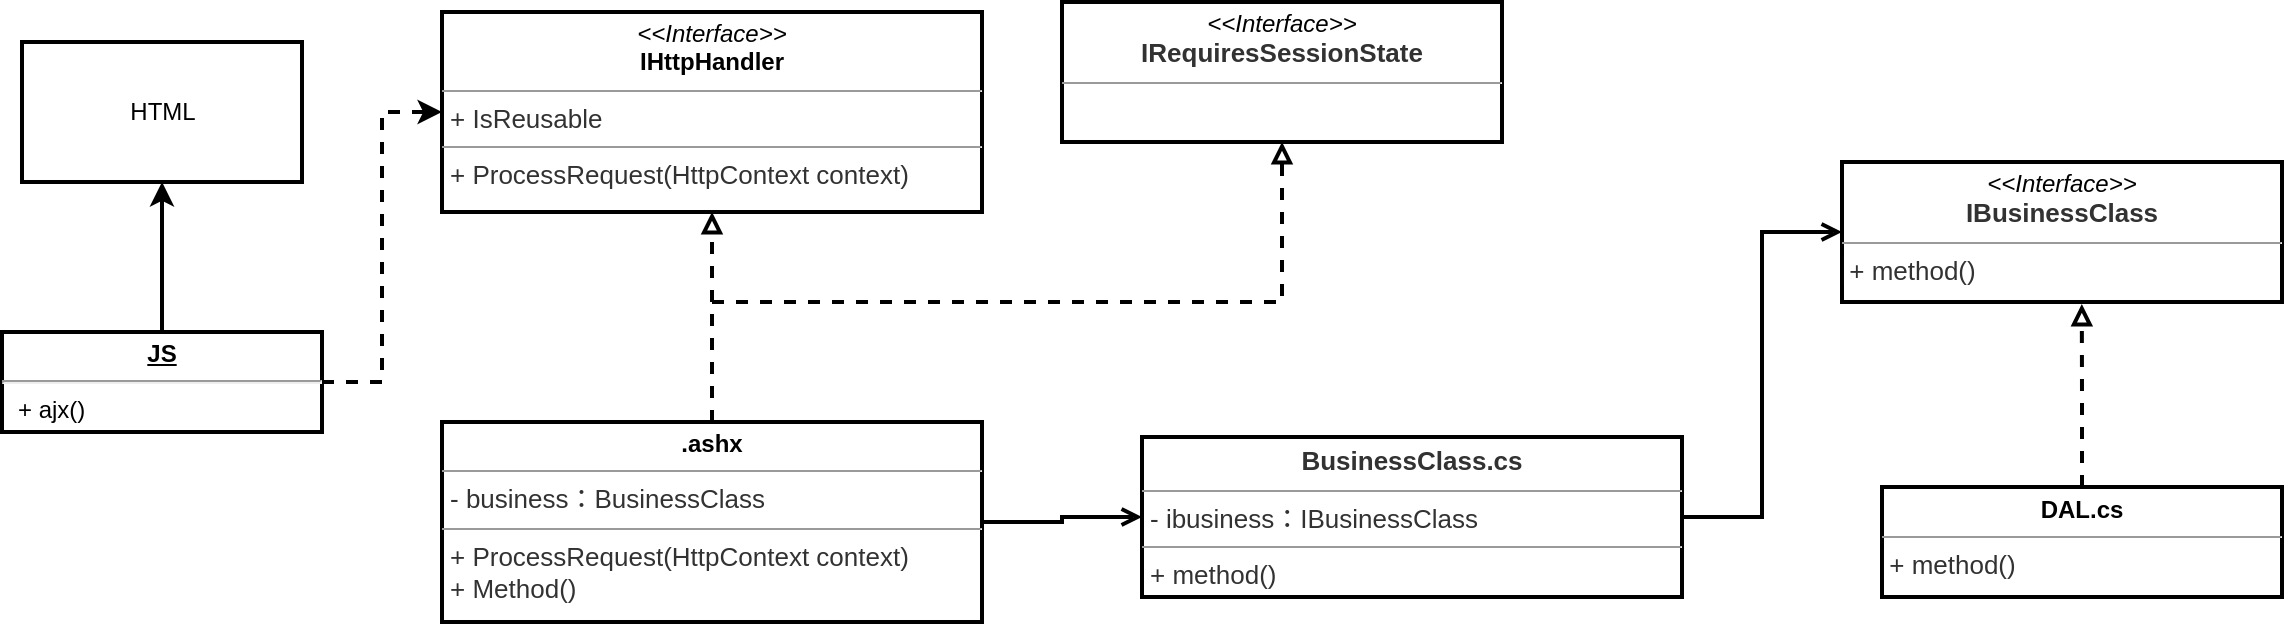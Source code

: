 <mxfile version="13.6.4" type="github"><diagram id="ZYwQBOULk0B8nYz76lrL" name="第 1 页"><mxGraphModel dx="1422" dy="745" grid="1" gridSize="10" guides="1" tooltips="1" connect="1" arrows="1" fold="1" page="1" pageScale="1" pageWidth="827" pageHeight="1169" math="0" shadow="0"><root><mxCell id="0"/><mxCell id="1" parent="0"/><mxCell id="gSzjw2ydRdy3bmpZxJdy-10" style="edgeStyle=orthogonalEdgeStyle;rounded=0;orthogonalLoop=1;jettySize=auto;html=1;entryX=0.5;entryY=1;entryDx=0;entryDy=0;exitX=0.5;exitY=0;exitDx=0;exitDy=0;strokeWidth=2;" edge="1" parent="1" source="gSzjw2ydRdy3bmpZxJdy-11" target="gSzjw2ydRdy3bmpZxJdy-6"><mxGeometry relative="1" as="geometry"><mxPoint x="100" y="715" as="sourcePoint"/></mxGeometry></mxCell><mxCell id="gSzjw2ydRdy3bmpZxJdy-6" value="HTML" style="html=1;strokeWidth=2;" vertex="1" parent="1"><mxGeometry x="30" y="560" width="140" height="70" as="geometry"/></mxCell><mxCell id="gSzjw2ydRdy3bmpZxJdy-13" style="edgeStyle=orthogonalEdgeStyle;rounded=0;orthogonalLoop=1;jettySize=auto;html=1;entryX=0;entryY=0.5;entryDx=0;entryDy=0;dashed=1;strokeWidth=2;" edge="1" parent="1" source="gSzjw2ydRdy3bmpZxJdy-11" target="gSzjw2ydRdy3bmpZxJdy-12"><mxGeometry relative="1" as="geometry"/></mxCell><mxCell id="gSzjw2ydRdy3bmpZxJdy-11" value="&lt;p style=&quot;margin: 0px ; margin-top: 4px ; text-align: center ; text-decoration: underline&quot;&gt;&lt;b&gt;JS&lt;/b&gt;&lt;/p&gt;&lt;hr&gt;&lt;p style=&quot;margin: 0px ; margin-left: 8px&quot;&gt;+ ajx()&lt;br&gt;&lt;br&gt;&lt;br&gt;&lt;/p&gt;" style="verticalAlign=top;align=left;overflow=fill;fontSize=12;fontFamily=Helvetica;html=1;strokeWidth=2;" vertex="1" parent="1"><mxGeometry x="20" y="705" width="160" height="50" as="geometry"/></mxCell><mxCell id="gSzjw2ydRdy3bmpZxJdy-12" value="&lt;p style=&quot;margin: 0px ; margin-top: 4px ; text-align: center&quot;&gt;&lt;i&gt;&amp;lt;&amp;lt;Interface&amp;gt;&amp;gt;&lt;/i&gt;&lt;br&gt;&lt;b&gt;IHttpHandler&lt;/b&gt;&lt;/p&gt;&lt;hr size=&quot;1&quot;&gt;&lt;p style=&quot;margin: 0px ; margin-left: 4px&quot;&gt;&lt;span style=&quot;color: rgb(50 , 50 , 50) ; font-size: 13px ; background-color: rgba(255 , 255 , 255 , 0.01)&quot;&gt;+ IsReusable&lt;/span&gt;&lt;br&gt;&lt;/p&gt;&lt;hr size=&quot;1&quot;&gt;&lt;p style=&quot;margin: 0px ; margin-left: 4px&quot;&gt;&lt;span style=&quot;color: rgb(50 , 50 , 50) ; font-size: 13px ; background-color: rgba(255 , 255 , 255 , 0.01)&quot;&gt;+ ProcessRequest(HttpContext context)&lt;/span&gt;&lt;br&gt;&lt;/p&gt;" style="verticalAlign=top;align=left;overflow=fill;fontSize=12;fontFamily=Helvetica;html=1;strokeWidth=2;" vertex="1" parent="1"><mxGeometry x="240" y="545" width="270" height="100" as="geometry"/></mxCell><mxCell id="gSzjw2ydRdy3bmpZxJdy-17" style="edgeStyle=orthogonalEdgeStyle;rounded=0;orthogonalLoop=1;jettySize=auto;html=1;entryX=0.5;entryY=1;entryDx=0;entryDy=0;dashed=1;endArrow=block;endFill=0;strokeWidth=2;" edge="1" parent="1" source="gSzjw2ydRdy3bmpZxJdy-14" target="gSzjw2ydRdy3bmpZxJdy-12"><mxGeometry relative="1" as="geometry"/></mxCell><mxCell id="gSzjw2ydRdy3bmpZxJdy-21" style="edgeStyle=orthogonalEdgeStyle;rounded=0;orthogonalLoop=1;jettySize=auto;html=1;entryX=0;entryY=0.5;entryDx=0;entryDy=0;endArrow=open;endFill=0;strokeWidth=2;" edge="1" parent="1" source="gSzjw2ydRdy3bmpZxJdy-14" target="gSzjw2ydRdy3bmpZxJdy-15"><mxGeometry relative="1" as="geometry"/></mxCell><mxCell id="gSzjw2ydRdy3bmpZxJdy-27" style="edgeStyle=orthogonalEdgeStyle;rounded=0;orthogonalLoop=1;jettySize=auto;html=1;entryX=0.5;entryY=1;entryDx=0;entryDy=0;dashed=1;endArrow=block;endFill=0;strokeWidth=2;" edge="1" parent="1" source="gSzjw2ydRdy3bmpZxJdy-14" target="gSzjw2ydRdy3bmpZxJdy-16"><mxGeometry relative="1" as="geometry"><Array as="points"><mxPoint x="375" y="690"/><mxPoint x="660" y="690"/></Array></mxGeometry></mxCell><mxCell id="gSzjw2ydRdy3bmpZxJdy-14" value="&lt;p style=&quot;margin: 0px ; margin-top: 4px ; text-align: center&quot;&gt;&lt;b&gt;.ashx&lt;/b&gt;&lt;/p&gt;&lt;hr size=&quot;1&quot;&gt;&lt;p style=&quot;margin: 0px ; margin-left: 4px&quot;&gt;&lt;span style=&quot;color: rgb(50 , 50 , 50) ; font-size: 13px ; background-color: rgba(255 , 255 , 255 , 0.01)&quot;&gt;- business：BusinessClass&lt;/span&gt;&lt;br&gt;&lt;/p&gt;&lt;hr size=&quot;1&quot;&gt;&lt;p style=&quot;margin: 0px ; margin-left: 4px&quot;&gt;&lt;span style=&quot;color: rgb(50 , 50 , 50) ; font-size: 13px ; background-color: rgba(255 , 255 , 255 , 0.01)&quot;&gt;+ ProcessRequest(HttpContext context)&lt;/span&gt;&lt;br style=&quot;color: rgb(50 , 50 , 50) ; font-size: 13px&quot;&gt;&lt;/p&gt;&lt;div style=&quot;resize: none ; outline: 0px ; font-size: 13px ; color: rgb(50 , 50 , 50)&quot;&gt;&lt;/div&gt;&lt;p style=&quot;margin: 0px ; margin-left: 4px&quot;&gt;&lt;span style=&quot;color: rgb(50 , 50 , 50) ; font-size: 13px ; background-color: rgba(255 , 255 , 255 , 0.01)&quot;&gt;+ Method()&lt;/span&gt;&lt;br&gt;&lt;/p&gt;" style="verticalAlign=top;align=left;overflow=fill;fontSize=12;fontFamily=Helvetica;html=1;strokeWidth=2;" vertex="1" parent="1"><mxGeometry x="240" y="750" width="270" height="100" as="geometry"/></mxCell><mxCell id="gSzjw2ydRdy3bmpZxJdy-23" style="edgeStyle=orthogonalEdgeStyle;rounded=0;orthogonalLoop=1;jettySize=auto;html=1;entryX=0;entryY=0.5;entryDx=0;entryDy=0;endArrow=open;endFill=0;strokeWidth=2;" edge="1" parent="1" source="gSzjw2ydRdy3bmpZxJdy-15" target="gSzjw2ydRdy3bmpZxJdy-22"><mxGeometry relative="1" as="geometry"/></mxCell><mxCell id="gSzjw2ydRdy3bmpZxJdy-15" value="&lt;p style=&quot;margin: 0px ; margin-top: 4px ; text-align: center&quot;&gt;&lt;span style=&quot;color: rgb(50 , 50 , 50) ; font-size: 13px ; font-weight: 700 ; background-color: rgba(255 , 255 , 255 , 0.01)&quot;&gt;BusinessClass.cs&lt;/span&gt;&lt;br&gt;&lt;/p&gt;&lt;hr size=&quot;1&quot;&gt;&lt;p style=&quot;margin: 0px ; margin-left: 4px&quot;&gt;&lt;span style=&quot;color: rgb(50 , 50 , 50) ; font-size: 13px ; background-color: rgba(255 , 255 , 255 , 0.01)&quot;&gt;- ibusiness：IBusinessClass&lt;/span&gt;&lt;br&gt;&lt;/p&gt;&lt;hr size=&quot;1&quot;&gt;&lt;p style=&quot;margin: 0px ; margin-left: 4px&quot;&gt;&lt;span style=&quot;color: rgb(50 , 50 , 50) ; font-size: 13px ; background-color: rgba(255 , 255 , 255 , 0.01)&quot;&gt;+ method()&lt;/span&gt;&lt;br&gt;&lt;/p&gt;" style="verticalAlign=top;align=left;overflow=fill;fontSize=12;fontFamily=Helvetica;html=1;strokeWidth=2;" vertex="1" parent="1"><mxGeometry x="590" y="757.5" width="270" height="80" as="geometry"/></mxCell><mxCell id="gSzjw2ydRdy3bmpZxJdy-16" value="&lt;p style=&quot;margin: 0px ; margin-top: 4px ; text-align: center&quot;&gt;&lt;i&gt;&amp;lt;&amp;lt;Interface&amp;gt;&amp;gt;&lt;/i&gt;&lt;br&gt;&lt;span style=&quot;color: rgb(50 , 50 , 50) ; font-size: 13px ; font-weight: 700 ; background-color: rgba(255 , 255 , 255 , 0.01)&quot;&gt;IRequiresSessionState&lt;/span&gt;&lt;br&gt;&lt;/p&gt;&lt;hr size=&quot;1&quot;&gt;&lt;div style=&quot;height: 2px&quot;&gt;&lt;/div&gt;" style="verticalAlign=top;align=left;overflow=fill;fontSize=12;fontFamily=Helvetica;html=1;strokeWidth=2;" vertex="1" parent="1"><mxGeometry x="550" y="540" width="220" height="70" as="geometry"/></mxCell><mxCell id="gSzjw2ydRdy3bmpZxJdy-22" value="&lt;p style=&quot;margin: 0px ; margin-top: 4px ; text-align: center&quot;&gt;&lt;i&gt;&amp;lt;&amp;lt;Interface&amp;gt;&amp;gt;&lt;/i&gt;&lt;br&gt;&lt;span style=&quot;color: rgb(50 , 50 , 50) ; font-size: 13px ; font-weight: 700 ; background-color: rgba(255 , 255 , 255 , 0.01)&quot;&gt;IBusinessClass&lt;/span&gt;&lt;br&gt;&lt;/p&gt;&lt;hr size=&quot;1&quot;&gt;&lt;div style=&quot;height: 2px&quot;&gt;&lt;span style=&quot;color: rgb(50 , 50 , 50) ; font-size: 13px ; background-color: rgba(255 , 255 , 255 , 0.01)&quot;&gt;&amp;nbsp;+ method()&lt;/span&gt;&lt;/div&gt;" style="verticalAlign=top;align=left;overflow=fill;fontSize=12;fontFamily=Helvetica;html=1;strokeWidth=2;" vertex="1" parent="1"><mxGeometry x="940" y="620" width="220" height="70" as="geometry"/></mxCell><mxCell id="gSzjw2ydRdy3bmpZxJdy-26" style="edgeStyle=orthogonalEdgeStyle;rounded=0;orthogonalLoop=1;jettySize=auto;html=1;entryX=0.545;entryY=1.014;entryDx=0;entryDy=0;entryPerimeter=0;endArrow=block;endFill=0;strokeWidth=2;dashed=1;" edge="1" parent="1" source="gSzjw2ydRdy3bmpZxJdy-24" target="gSzjw2ydRdy3bmpZxJdy-22"><mxGeometry relative="1" as="geometry"/></mxCell><mxCell id="gSzjw2ydRdy3bmpZxJdy-24" value="&lt;p style=&quot;margin: 0px ; margin-top: 4px ; text-align: center&quot;&gt;&lt;b&gt;DAL.cs&lt;/b&gt;&lt;/p&gt;&lt;hr size=&quot;1&quot;&gt;&lt;div style=&quot;height: 2px&quot;&gt;&lt;span style=&quot;color: rgb(50 , 50 , 50) ; font-size: 13px ; background-color: rgba(255 , 255 , 255 , 0.01)&quot;&gt;&amp;nbsp;+ method()&lt;/span&gt;&lt;/div&gt;" style="verticalAlign=top;align=left;overflow=fill;fontSize=12;fontFamily=Helvetica;html=1;strokeWidth=2;" vertex="1" parent="1"><mxGeometry x="960" y="782.5" width="200" height="55" as="geometry"/></mxCell></root></mxGraphModel></diagram></mxfile>